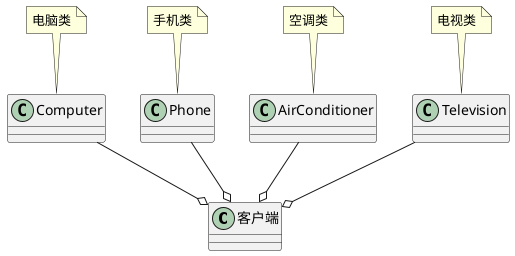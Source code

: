 @startuml
class 客户端

class Computer
note top:电脑类

class Phone
note top:手机类

class AirConditioner
note top:空调类

class Television
note top:电视类

Television --o 客户端
AirConditioner--o 客户端
Phone--o 客户端
Computer--o 客户端

class 客户端

'缓冲层 --> 客户端
@enduml